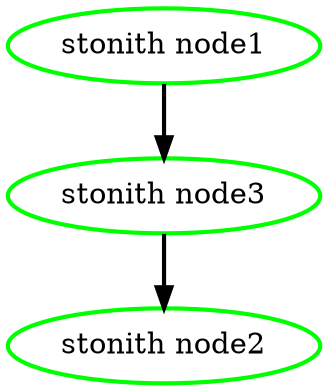  digraph "g" {
"stonith node1" -> "stonith node3" [ style = bold]
"stonith node1" [ style=bold color="green" fontcolor="black" ]
"stonith node2" [ style=bold color="green" fontcolor="black" ]
"stonith node3" -> "stonith node2" [ style = bold]
"stonith node3" [ style=bold color="green" fontcolor="black" ]
}
